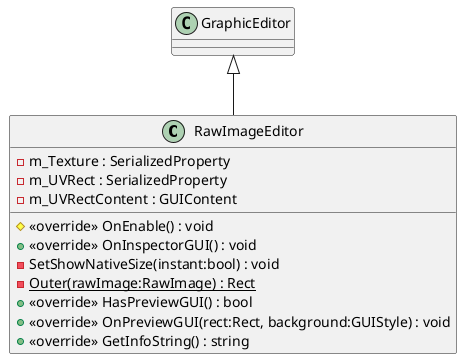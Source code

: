 @startuml
class RawImageEditor {
    - m_Texture : SerializedProperty
    - m_UVRect : SerializedProperty
    - m_UVRectContent : GUIContent
    # <<override>> OnEnable() : void
    + <<override>> OnInspectorGUI() : void
    - SetShowNativeSize(instant:bool) : void
    - {static} Outer(rawImage:RawImage) : Rect
    + <<override>> HasPreviewGUI() : bool
    + <<override>> OnPreviewGUI(rect:Rect, background:GUIStyle) : void
    + <<override>> GetInfoString() : string
}
GraphicEditor <|-- RawImageEditor
@enduml
